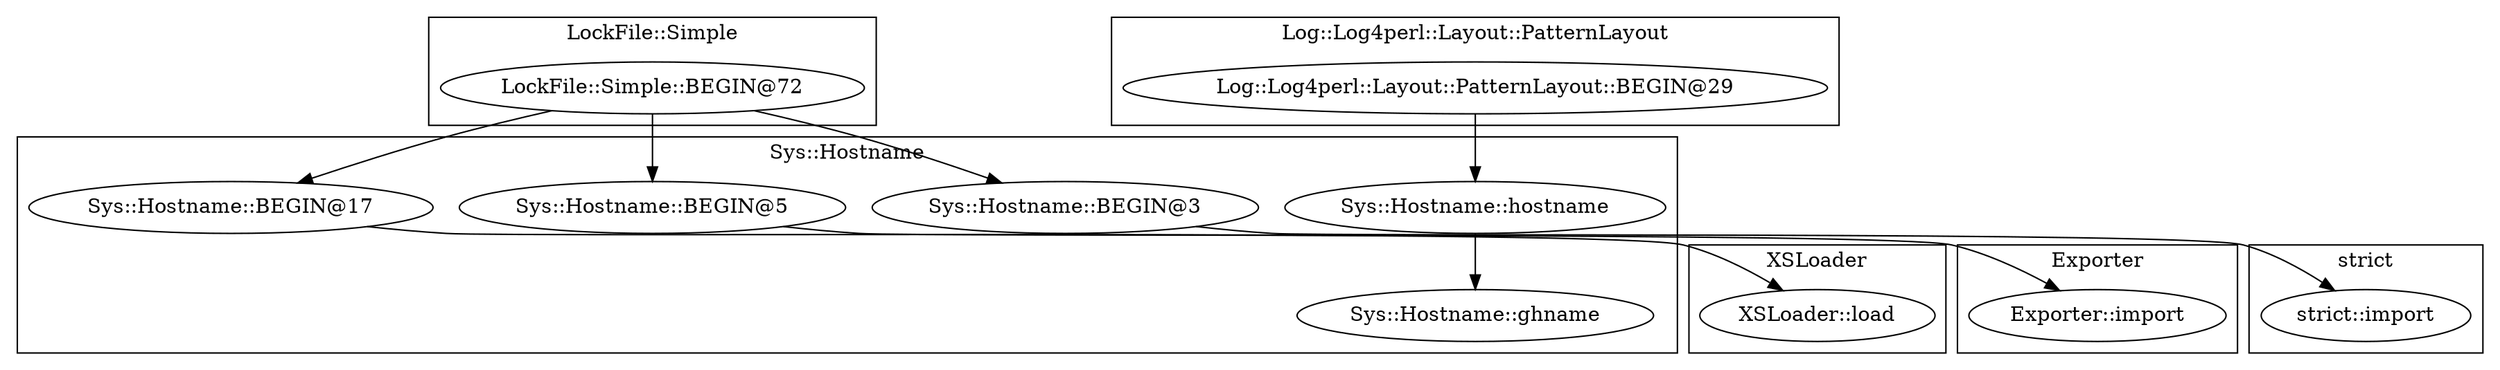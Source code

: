 digraph {
graph [overlap=false]
subgraph cluster_LockFile_Simple {
	label="LockFile::Simple";
	"LockFile::Simple::BEGIN@72";
}
subgraph cluster_Exporter {
	label="Exporter";
	"Exporter::import";
}
subgraph cluster_Sys_Hostname {
	label="Sys::Hostname";
	"Sys::Hostname::hostname";
	"Sys::Hostname::BEGIN@17";
	"Sys::Hostname::ghname";
	"Sys::Hostname::BEGIN@5";
	"Sys::Hostname::BEGIN@3";
}
subgraph cluster_XSLoader {
	label="XSLoader";
	"XSLoader::load";
}
subgraph cluster_Log_Log4perl_Layout_PatternLayout {
	label="Log::Log4perl::Layout::PatternLayout";
	"Log::Log4perl::Layout::PatternLayout::BEGIN@29";
}
subgraph cluster_strict {
	label="strict";
	"strict::import";
}
"Sys::Hostname::BEGIN@5" -> "Exporter::import";
"LockFile::Simple::BEGIN@72" -> "Sys::Hostname::BEGIN@5";
"LockFile::Simple::BEGIN@72" -> "Sys::Hostname::BEGIN@17";
"Sys::Hostname::BEGIN@3" -> "strict::import";
"Sys::Hostname::hostname" -> "Sys::Hostname::ghname";
"Log::Log4perl::Layout::PatternLayout::BEGIN@29" -> "Sys::Hostname::hostname";
"Sys::Hostname::BEGIN@17" -> "XSLoader::load";
"LockFile::Simple::BEGIN@72" -> "Sys::Hostname::BEGIN@3";
}
